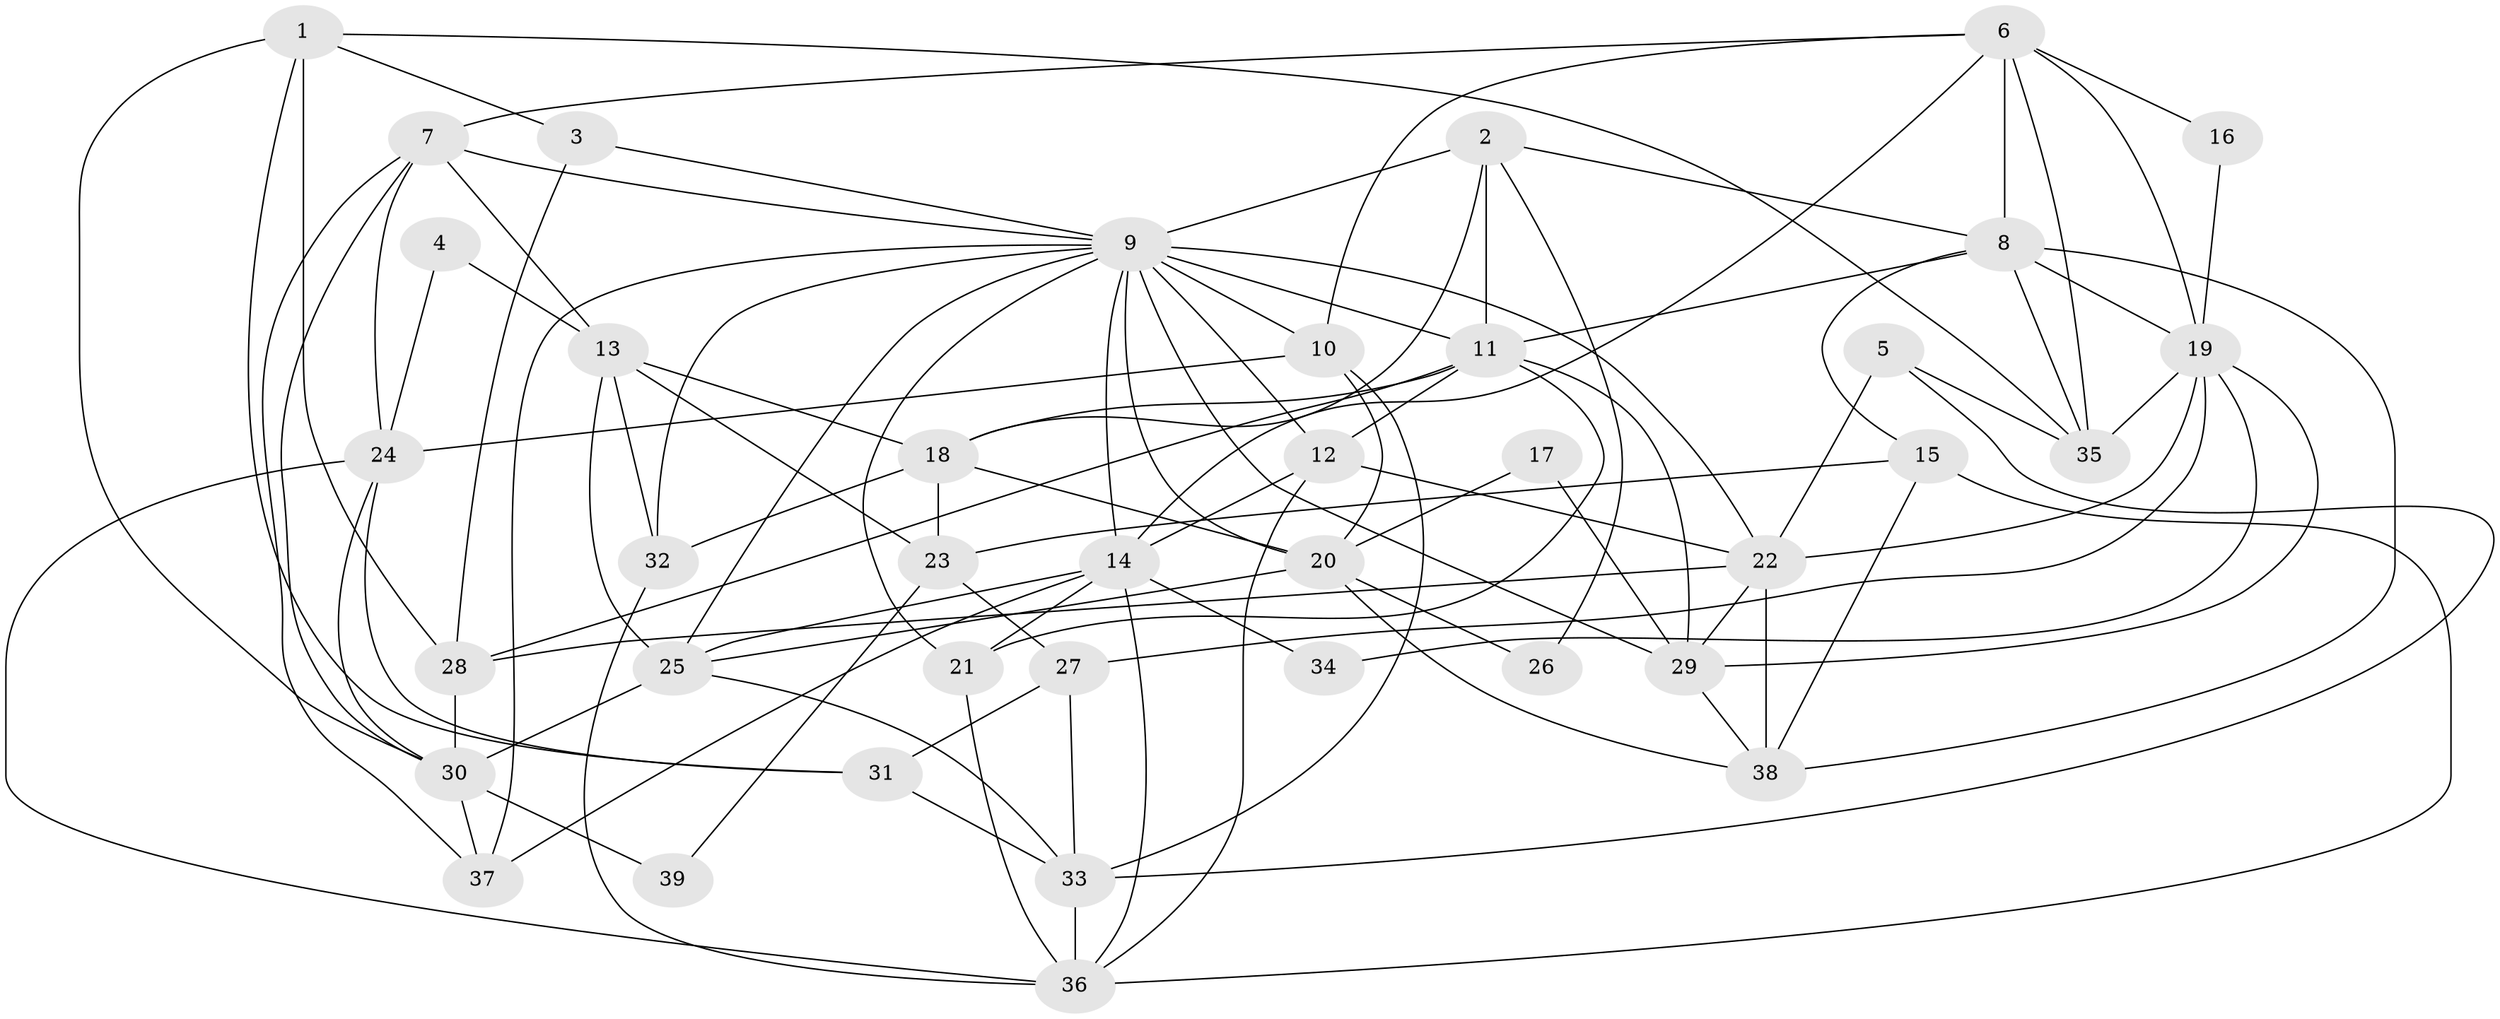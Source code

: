 // original degree distribution, {4: 0.2727272727272727, 3: 0.2987012987012987, 2: 0.1038961038961039, 6: 0.12987012987012986, 5: 0.16883116883116883, 7: 0.025974025974025976}
// Generated by graph-tools (version 1.1) at 2025/37/03/04/25 23:37:07]
// undirected, 39 vertices, 102 edges
graph export_dot {
  node [color=gray90,style=filled];
  1;
  2;
  3;
  4;
  5;
  6;
  7;
  8;
  9;
  10;
  11;
  12;
  13;
  14;
  15;
  16;
  17;
  18;
  19;
  20;
  21;
  22;
  23;
  24;
  25;
  26;
  27;
  28;
  29;
  30;
  31;
  32;
  33;
  34;
  35;
  36;
  37;
  38;
  39;
  1 -- 3 [weight=1.0];
  1 -- 28 [weight=1.0];
  1 -- 30 [weight=1.0];
  1 -- 31 [weight=1.0];
  1 -- 35 [weight=1.0];
  2 -- 8 [weight=1.0];
  2 -- 9 [weight=1.0];
  2 -- 11 [weight=1.0];
  2 -- 18 [weight=1.0];
  2 -- 26 [weight=1.0];
  3 -- 9 [weight=1.0];
  3 -- 28 [weight=1.0];
  4 -- 13 [weight=1.0];
  4 -- 24 [weight=1.0];
  5 -- 22 [weight=1.0];
  5 -- 33 [weight=1.0];
  5 -- 35 [weight=1.0];
  6 -- 7 [weight=2.0];
  6 -- 8 [weight=2.0];
  6 -- 10 [weight=1.0];
  6 -- 14 [weight=1.0];
  6 -- 16 [weight=1.0];
  6 -- 19 [weight=1.0];
  6 -- 35 [weight=1.0];
  7 -- 9 [weight=1.0];
  7 -- 13 [weight=1.0];
  7 -- 24 [weight=2.0];
  7 -- 30 [weight=1.0];
  7 -- 37 [weight=1.0];
  8 -- 11 [weight=1.0];
  8 -- 15 [weight=1.0];
  8 -- 19 [weight=1.0];
  8 -- 35 [weight=1.0];
  8 -- 38 [weight=1.0];
  9 -- 10 [weight=2.0];
  9 -- 11 [weight=1.0];
  9 -- 12 [weight=1.0];
  9 -- 14 [weight=1.0];
  9 -- 20 [weight=1.0];
  9 -- 21 [weight=1.0];
  9 -- 22 [weight=1.0];
  9 -- 25 [weight=1.0];
  9 -- 29 [weight=1.0];
  9 -- 32 [weight=1.0];
  9 -- 37 [weight=1.0];
  10 -- 20 [weight=1.0];
  10 -- 24 [weight=1.0];
  10 -- 33 [weight=1.0];
  11 -- 12 [weight=1.0];
  11 -- 18 [weight=1.0];
  11 -- 21 [weight=1.0];
  11 -- 28 [weight=1.0];
  11 -- 29 [weight=1.0];
  12 -- 14 [weight=1.0];
  12 -- 22 [weight=2.0];
  12 -- 36 [weight=1.0];
  13 -- 18 [weight=1.0];
  13 -- 23 [weight=2.0];
  13 -- 25 [weight=1.0];
  13 -- 32 [weight=1.0];
  14 -- 21 [weight=1.0];
  14 -- 25 [weight=1.0];
  14 -- 34 [weight=1.0];
  14 -- 36 [weight=1.0];
  14 -- 37 [weight=1.0];
  15 -- 23 [weight=1.0];
  15 -- 36 [weight=1.0];
  15 -- 38 [weight=1.0];
  16 -- 19 [weight=1.0];
  17 -- 20 [weight=1.0];
  17 -- 29 [weight=2.0];
  18 -- 20 [weight=1.0];
  18 -- 23 [weight=1.0];
  18 -- 32 [weight=1.0];
  19 -- 22 [weight=1.0];
  19 -- 27 [weight=1.0];
  19 -- 29 [weight=1.0];
  19 -- 34 [weight=1.0];
  19 -- 35 [weight=1.0];
  20 -- 25 [weight=1.0];
  20 -- 26 [weight=2.0];
  20 -- 38 [weight=1.0];
  21 -- 36 [weight=1.0];
  22 -- 28 [weight=1.0];
  22 -- 29 [weight=1.0];
  22 -- 38 [weight=1.0];
  23 -- 27 [weight=2.0];
  23 -- 39 [weight=1.0];
  24 -- 30 [weight=1.0];
  24 -- 31 [weight=1.0];
  24 -- 36 [weight=1.0];
  25 -- 30 [weight=1.0];
  25 -- 33 [weight=1.0];
  27 -- 31 [weight=1.0];
  27 -- 33 [weight=1.0];
  28 -- 30 [weight=1.0];
  29 -- 38 [weight=1.0];
  30 -- 37 [weight=1.0];
  30 -- 39 [weight=2.0];
  31 -- 33 [weight=1.0];
  32 -- 36 [weight=1.0];
  33 -- 36 [weight=1.0];
}
